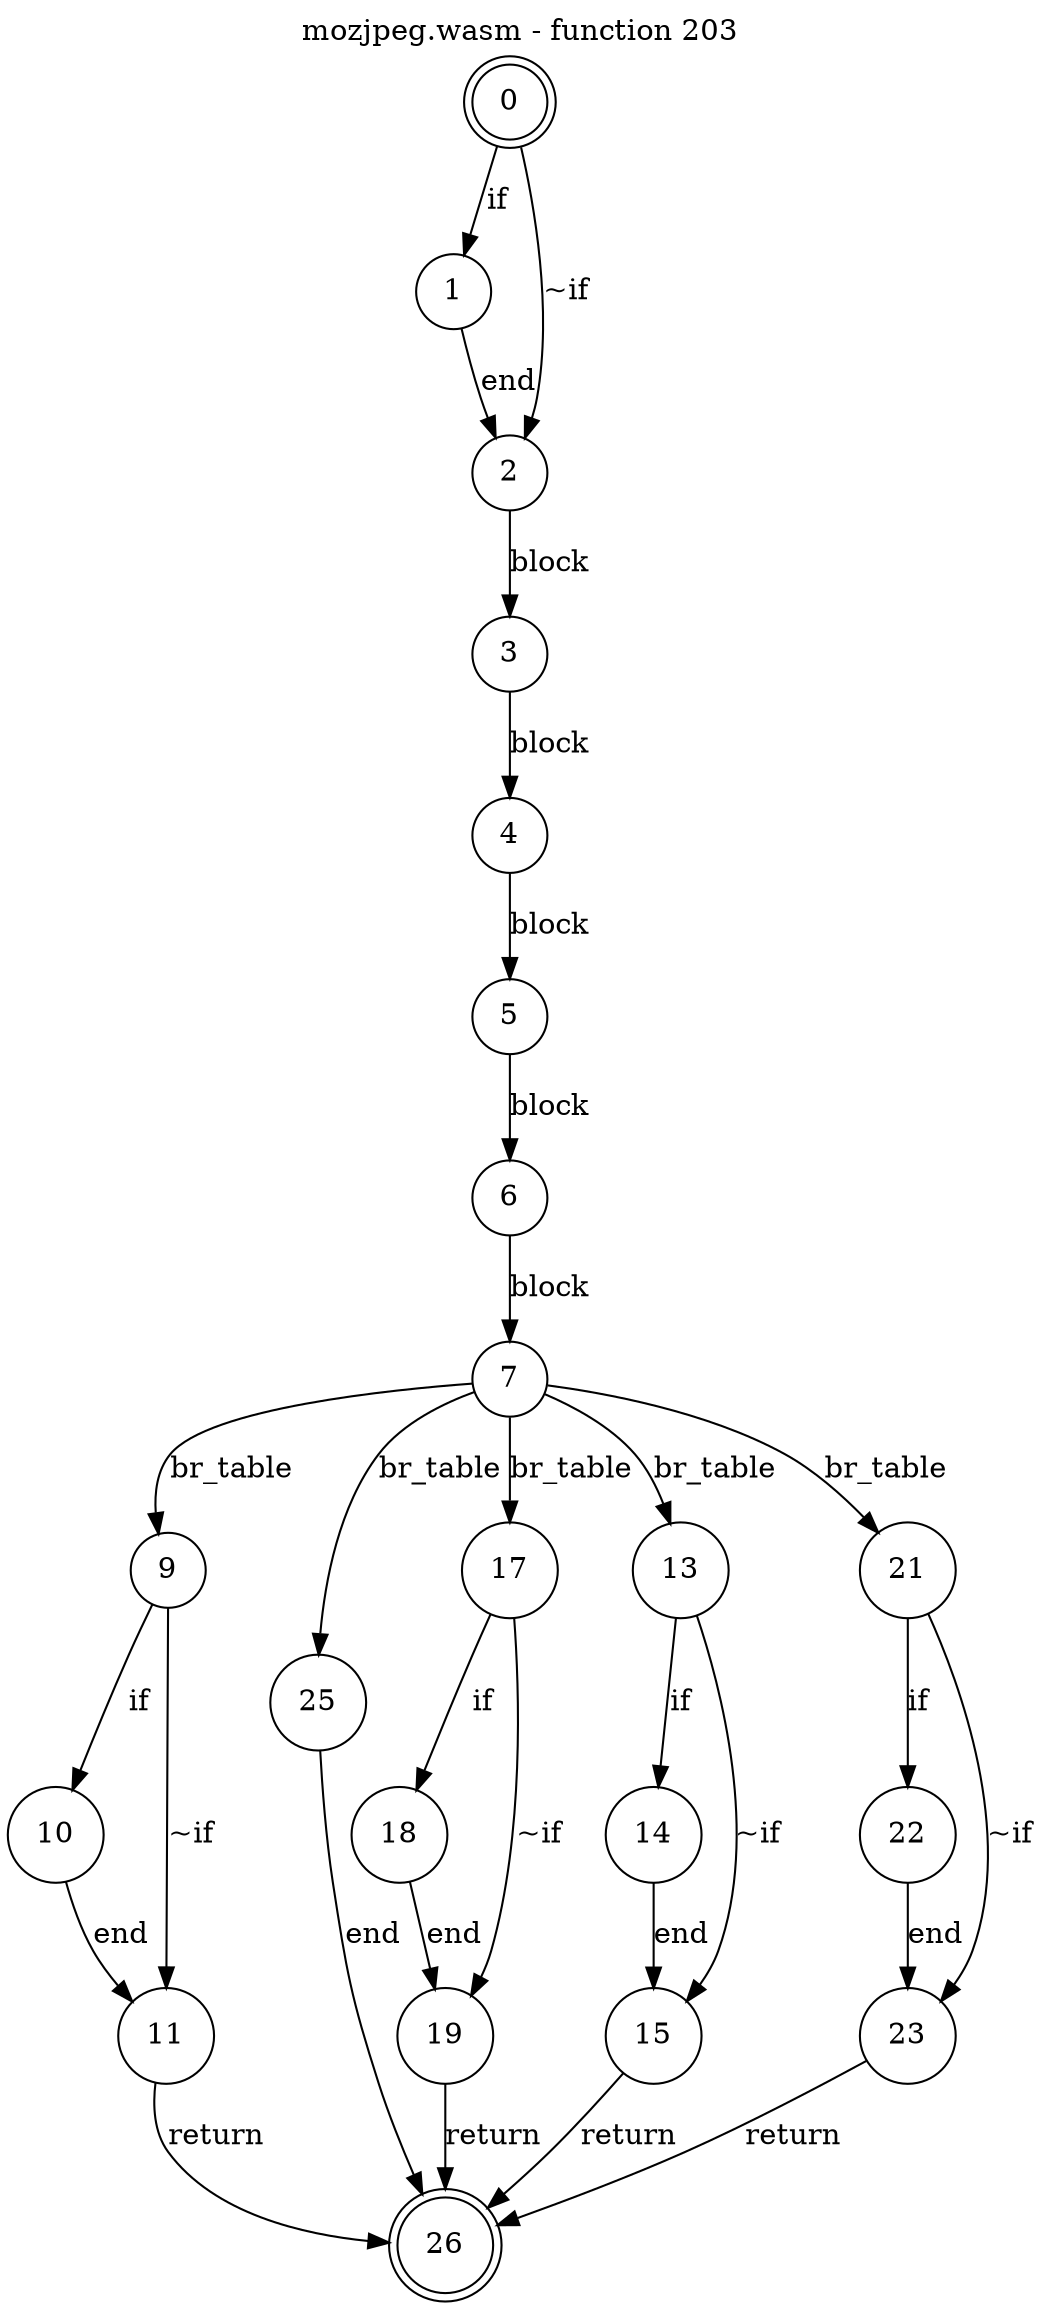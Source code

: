 digraph finite_state_machine {
    label = "mozjpeg.wasm - function 203"
    labelloc =  t
    labelfontsize = 16
    labelfontcolor = black
    labelfontname = "Helvetica"
    node [shape = doublecircle]; 0 26;
    node [shape = circle];
    0 -> 1[label="if"];
    0 -> 2[label="~if"];
    1 -> 2[label="end"];
    2 -> 3[label="block"];
    3 -> 4[label="block"];
    4 -> 5[label="block"];
    5 -> 6[label="block"];
    6 -> 7[label="block"];
    7 -> 9[label="br_table"];
    7 -> 25[label="br_table"];
    7 -> 17[label="br_table"];
    7 -> 13[label="br_table"];
    7 -> 21[label="br_table"];
    9 -> 10[label="if"];
    9 -> 11[label="~if"];
    10 -> 11[label="end"];
    11 -> 26[label="return"];
    13 -> 14[label="if"];
    13 -> 15[label="~if"];
    14 -> 15[label="end"];
    15 -> 26[label="return"];
    17 -> 18[label="if"];
    17 -> 19[label="~if"];
    18 -> 19[label="end"];
    19 -> 26[label="return"];
    21 -> 22[label="if"];
    21 -> 23[label="~if"];
    22 -> 23[label="end"];
    23 -> 26[label="return"];
    25 -> 26[label="end"];
}
